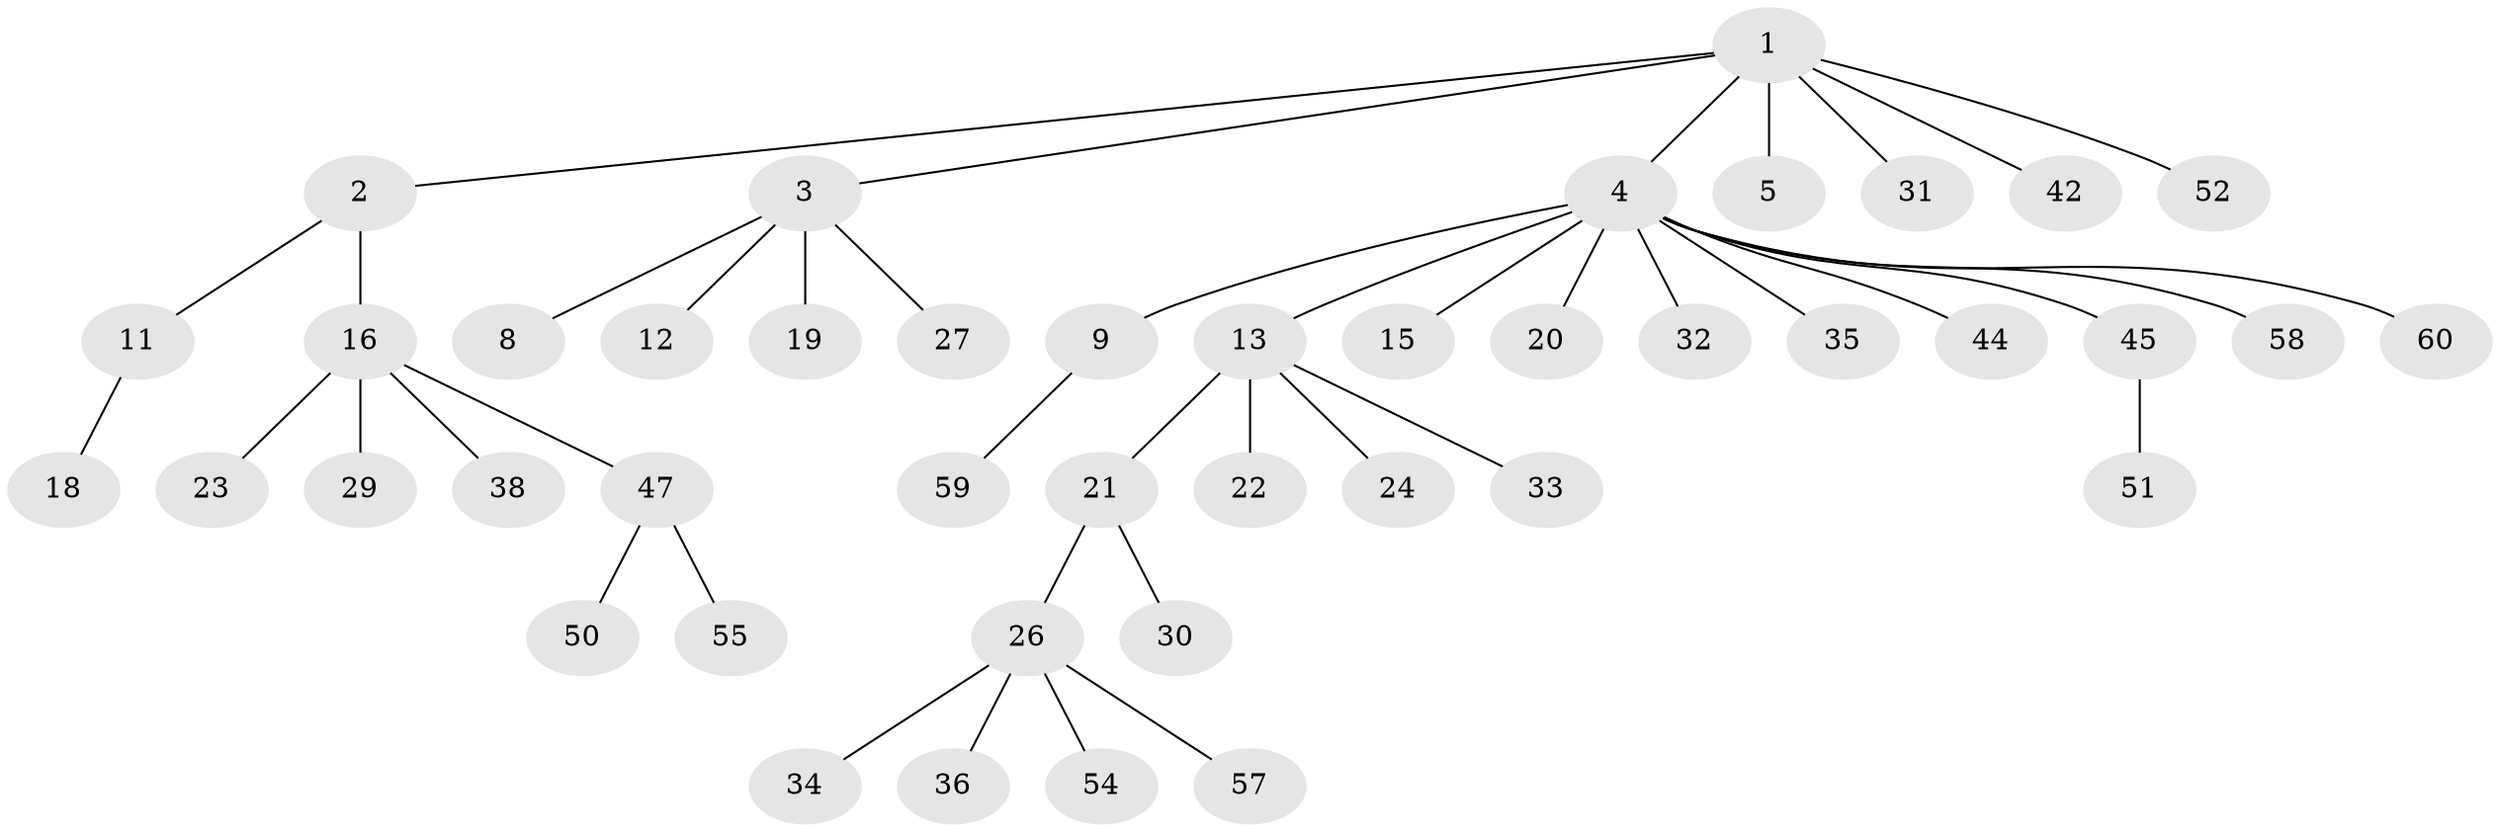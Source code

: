 // Generated by graph-tools (version 1.1) at 2025/52/02/27/25 19:52:12]
// undirected, 43 vertices, 42 edges
graph export_dot {
graph [start="1"]
  node [color=gray90,style=filled];
  1 [super="+14"];
  2;
  3 [super="+7"];
  4 [super="+6"];
  5;
  8;
  9 [super="+10"];
  11 [super="+40"];
  12 [super="+39"];
  13 [super="+61"];
  15 [super="+25"];
  16 [super="+17"];
  18;
  19;
  20;
  21 [super="+49"];
  22;
  23 [super="+43"];
  24;
  26 [super="+28"];
  27;
  29;
  30;
  31;
  32;
  33 [super="+46"];
  34 [super="+37"];
  35 [super="+41"];
  36;
  38;
  42;
  44;
  45 [super="+53"];
  47 [super="+48"];
  50;
  51;
  52 [super="+56"];
  54;
  55;
  57;
  58;
  59;
  60;
  1 -- 2;
  1 -- 3;
  1 -- 4;
  1 -- 5;
  1 -- 52;
  1 -- 42;
  1 -- 31;
  2 -- 11;
  2 -- 16;
  3 -- 19;
  3 -- 8;
  3 -- 27;
  3 -- 12;
  4 -- 13;
  4 -- 32;
  4 -- 35;
  4 -- 45;
  4 -- 60;
  4 -- 20;
  4 -- 9;
  4 -- 58;
  4 -- 44;
  4 -- 15;
  9 -- 59;
  11 -- 18;
  13 -- 21;
  13 -- 22;
  13 -- 24;
  13 -- 33;
  16 -- 29;
  16 -- 23;
  16 -- 38;
  16 -- 47;
  21 -- 26;
  21 -- 30;
  26 -- 34;
  26 -- 57;
  26 -- 36;
  26 -- 54;
  45 -- 51;
  47 -- 50;
  47 -- 55;
}
